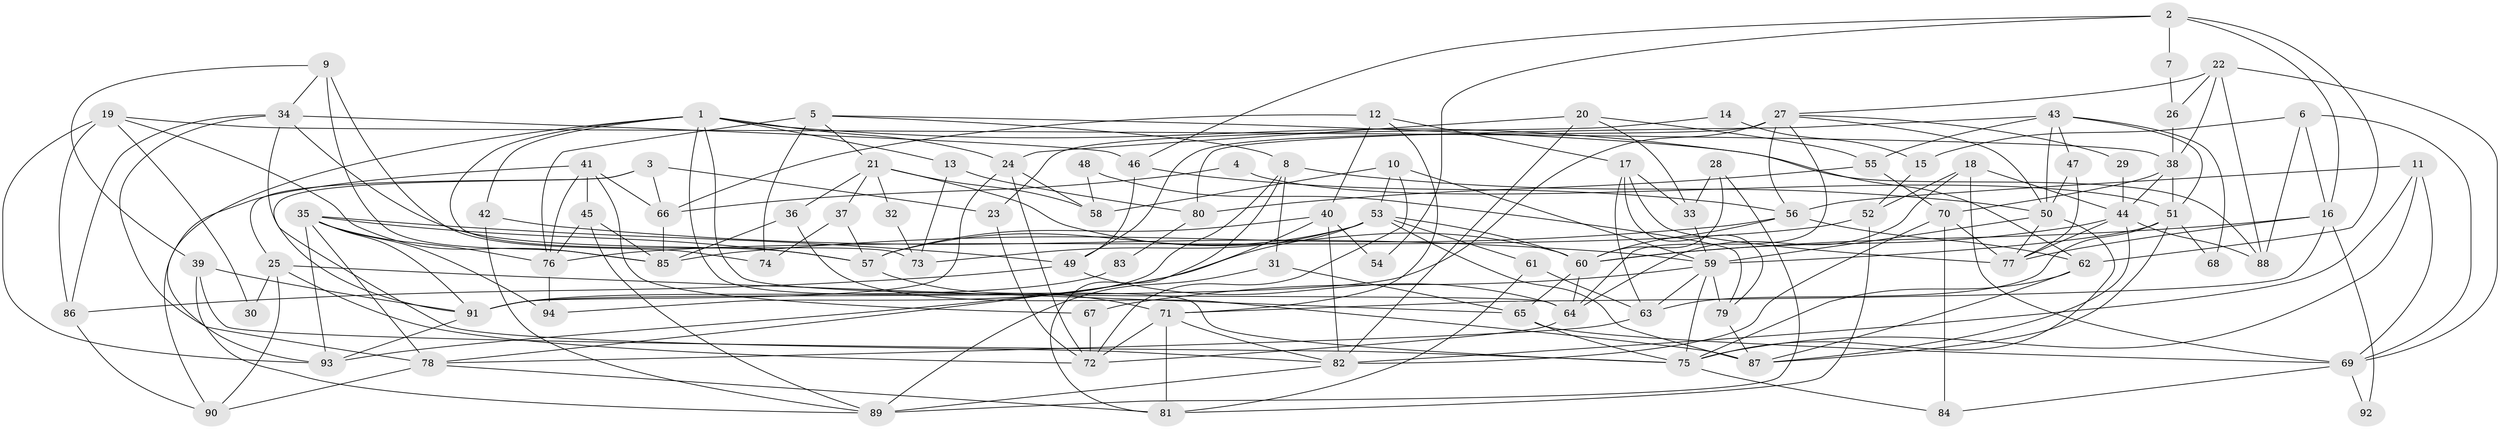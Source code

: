 // original degree distribution, {3: 0.24812030075187969, 2: 0.14285714285714285, 4: 0.2932330827067669, 9: 0.007518796992481203, 5: 0.17293233082706766, 6: 0.09022556390977443, 8: 0.007518796992481203, 7: 0.03759398496240601}
// Generated by graph-tools (version 1.1) at 2025/37/03/04/25 23:37:06]
// undirected, 94 vertices, 217 edges
graph export_dot {
  node [color=gray90,style=filled];
  1;
  2;
  3;
  4;
  5;
  6;
  7;
  8;
  9;
  10;
  11;
  12;
  13;
  14;
  15;
  16;
  17;
  18;
  19;
  20;
  21;
  22;
  23;
  24;
  25;
  26;
  27;
  28;
  29;
  30;
  31;
  32;
  33;
  34;
  35;
  36;
  37;
  38;
  39;
  40;
  41;
  42;
  43;
  44;
  45;
  46;
  47;
  48;
  49;
  50;
  51;
  52;
  53;
  54;
  55;
  56;
  57;
  58;
  59;
  60;
  61;
  62;
  63;
  64;
  65;
  66;
  67;
  68;
  69;
  70;
  71;
  72;
  73;
  74;
  75;
  76;
  77;
  78;
  79;
  80;
  81;
  82;
  83;
  84;
  85;
  86;
  87;
  88;
  89;
  90;
  91;
  92;
  93;
  94;
  1 -- 13 [weight=1.0];
  1 -- 24 [weight=1.0];
  1 -- 42 [weight=1.0];
  1 -- 64 [weight=1.0];
  1 -- 73 [weight=1.0];
  1 -- 75 [weight=2.0];
  1 -- 88 [weight=1.0];
  1 -- 93 [weight=1.0];
  2 -- 7 [weight=1.0];
  2 -- 16 [weight=1.0];
  2 -- 46 [weight=1.0];
  2 -- 54 [weight=1.0];
  2 -- 62 [weight=1.0];
  3 -- 23 [weight=1.0];
  3 -- 25 [weight=1.0];
  3 -- 66 [weight=1.0];
  3 -- 82 [weight=1.0];
  4 -- 51 [weight=1.0];
  4 -- 66 [weight=1.0];
  5 -- 8 [weight=1.0];
  5 -- 21 [weight=1.0];
  5 -- 62 [weight=1.0];
  5 -- 74 [weight=1.0];
  5 -- 76 [weight=2.0];
  6 -- 15 [weight=1.0];
  6 -- 16 [weight=1.0];
  6 -- 69 [weight=1.0];
  6 -- 88 [weight=1.0];
  7 -- 26 [weight=1.0];
  8 -- 31 [weight=1.0];
  8 -- 50 [weight=1.0];
  8 -- 81 [weight=1.0];
  8 -- 94 [weight=1.0];
  9 -- 34 [weight=1.0];
  9 -- 39 [weight=1.0];
  9 -- 74 [weight=1.0];
  9 -- 85 [weight=1.0];
  10 -- 53 [weight=1.0];
  10 -- 58 [weight=1.0];
  10 -- 59 [weight=1.0];
  10 -- 72 [weight=1.0];
  11 -- 56 [weight=1.0];
  11 -- 69 [weight=2.0];
  11 -- 75 [weight=1.0];
  11 -- 82 [weight=1.0];
  12 -- 17 [weight=1.0];
  12 -- 40 [weight=1.0];
  12 -- 66 [weight=1.0];
  12 -- 71 [weight=1.0];
  13 -- 73 [weight=1.0];
  13 -- 80 [weight=2.0];
  14 -- 15 [weight=1.0];
  14 -- 23 [weight=1.0];
  15 -- 52 [weight=1.0];
  16 -- 60 [weight=1.0];
  16 -- 71 [weight=1.0];
  16 -- 77 [weight=1.0];
  16 -- 92 [weight=1.0];
  17 -- 33 [weight=1.0];
  17 -- 63 [weight=1.0];
  17 -- 77 [weight=1.0];
  17 -- 79 [weight=1.0];
  18 -- 44 [weight=1.0];
  18 -- 52 [weight=1.0];
  18 -- 64 [weight=1.0];
  18 -- 69 [weight=1.0];
  19 -- 30 [weight=1.0];
  19 -- 38 [weight=1.0];
  19 -- 85 [weight=1.0];
  19 -- 86 [weight=1.0];
  19 -- 93 [weight=1.0];
  20 -- 24 [weight=1.0];
  20 -- 33 [weight=1.0];
  20 -- 55 [weight=1.0];
  20 -- 82 [weight=1.0];
  21 -- 32 [weight=1.0];
  21 -- 36 [weight=1.0];
  21 -- 37 [weight=1.0];
  21 -- 58 [weight=1.0];
  21 -- 60 [weight=1.0];
  22 -- 26 [weight=1.0];
  22 -- 27 [weight=1.0];
  22 -- 38 [weight=1.0];
  22 -- 69 [weight=1.0];
  22 -- 88 [weight=1.0];
  23 -- 72 [weight=1.0];
  24 -- 58 [weight=1.0];
  24 -- 72 [weight=1.0];
  24 -- 91 [weight=1.0];
  25 -- 30 [weight=1.0];
  25 -- 65 [weight=1.0];
  25 -- 72 [weight=1.0];
  25 -- 90 [weight=1.0];
  26 -- 38 [weight=1.0];
  27 -- 29 [weight=1.0];
  27 -- 49 [weight=1.0];
  27 -- 50 [weight=1.0];
  27 -- 56 [weight=1.0];
  27 -- 64 [weight=1.0];
  27 -- 91 [weight=1.0];
  28 -- 33 [weight=1.0];
  28 -- 60 [weight=1.0];
  28 -- 89 [weight=1.0];
  29 -- 44 [weight=1.0];
  31 -- 65 [weight=1.0];
  31 -- 89 [weight=1.0];
  32 -- 73 [weight=1.0];
  33 -- 59 [weight=1.0];
  34 -- 46 [weight=1.0];
  34 -- 57 [weight=1.0];
  34 -- 78 [weight=1.0];
  34 -- 86 [weight=1.0];
  34 -- 91 [weight=1.0];
  35 -- 49 [weight=1.0];
  35 -- 57 [weight=1.0];
  35 -- 76 [weight=1.0];
  35 -- 78 [weight=1.0];
  35 -- 91 [weight=1.0];
  35 -- 93 [weight=2.0];
  35 -- 94 [weight=1.0];
  36 -- 85 [weight=2.0];
  36 -- 87 [weight=1.0];
  37 -- 57 [weight=1.0];
  37 -- 74 [weight=1.0];
  38 -- 44 [weight=1.0];
  38 -- 51 [weight=1.0];
  38 -- 70 [weight=1.0];
  39 -- 75 [weight=1.0];
  39 -- 89 [weight=1.0];
  39 -- 91 [weight=1.0];
  40 -- 54 [weight=1.0];
  40 -- 57 [weight=1.0];
  40 -- 78 [weight=1.0];
  40 -- 82 [weight=1.0];
  41 -- 45 [weight=1.0];
  41 -- 66 [weight=1.0];
  41 -- 67 [weight=1.0];
  41 -- 76 [weight=1.0];
  41 -- 90 [weight=1.0];
  42 -- 59 [weight=2.0];
  42 -- 89 [weight=1.0];
  43 -- 47 [weight=1.0];
  43 -- 50 [weight=1.0];
  43 -- 51 [weight=1.0];
  43 -- 55 [weight=1.0];
  43 -- 68 [weight=1.0];
  43 -- 80 [weight=1.0];
  44 -- 60 [weight=1.0];
  44 -- 77 [weight=1.0];
  44 -- 87 [weight=1.0];
  44 -- 88 [weight=1.0];
  45 -- 76 [weight=1.0];
  45 -- 85 [weight=1.0];
  45 -- 89 [weight=1.0];
  46 -- 49 [weight=1.0];
  46 -- 56 [weight=1.0];
  47 -- 50 [weight=1.0];
  47 -- 77 [weight=1.0];
  48 -- 58 [weight=1.0];
  48 -- 79 [weight=1.0];
  49 -- 64 [weight=1.0];
  49 -- 86 [weight=1.0];
  50 -- 59 [weight=1.0];
  50 -- 75 [weight=1.0];
  50 -- 77 [weight=1.0];
  51 -- 59 [weight=1.0];
  51 -- 63 [weight=1.0];
  51 -- 68 [weight=1.0];
  51 -- 87 [weight=1.0];
  52 -- 76 [weight=1.0];
  52 -- 81 [weight=1.0];
  53 -- 57 [weight=1.0];
  53 -- 60 [weight=1.0];
  53 -- 61 [weight=1.0];
  53 -- 73 [weight=1.0];
  53 -- 87 [weight=1.0];
  53 -- 93 [weight=1.0];
  55 -- 70 [weight=1.0];
  55 -- 80 [weight=1.0];
  56 -- 60 [weight=1.0];
  56 -- 62 [weight=1.0];
  56 -- 85 [weight=1.0];
  57 -- 71 [weight=1.0];
  59 -- 63 [weight=2.0];
  59 -- 67 [weight=1.0];
  59 -- 75 [weight=1.0];
  59 -- 79 [weight=1.0];
  60 -- 64 [weight=1.0];
  60 -- 65 [weight=1.0];
  61 -- 63 [weight=1.0];
  61 -- 81 [weight=1.0];
  62 -- 75 [weight=1.0];
  62 -- 87 [weight=1.0];
  63 -- 78 [weight=1.0];
  64 -- 72 [weight=1.0];
  65 -- 69 [weight=1.0];
  65 -- 75 [weight=1.0];
  66 -- 85 [weight=1.0];
  67 -- 72 [weight=1.0];
  69 -- 84 [weight=1.0];
  69 -- 92 [weight=1.0];
  70 -- 77 [weight=1.0];
  70 -- 82 [weight=1.0];
  70 -- 84 [weight=1.0];
  71 -- 72 [weight=1.0];
  71 -- 81 [weight=1.0];
  71 -- 82 [weight=1.0];
  75 -- 84 [weight=1.0];
  76 -- 94 [weight=1.0];
  78 -- 81 [weight=1.0];
  78 -- 90 [weight=1.0];
  79 -- 87 [weight=1.0];
  80 -- 83 [weight=1.0];
  82 -- 89 [weight=1.0];
  83 -- 91 [weight=1.0];
  86 -- 90 [weight=1.0];
  91 -- 93 [weight=1.0];
}
